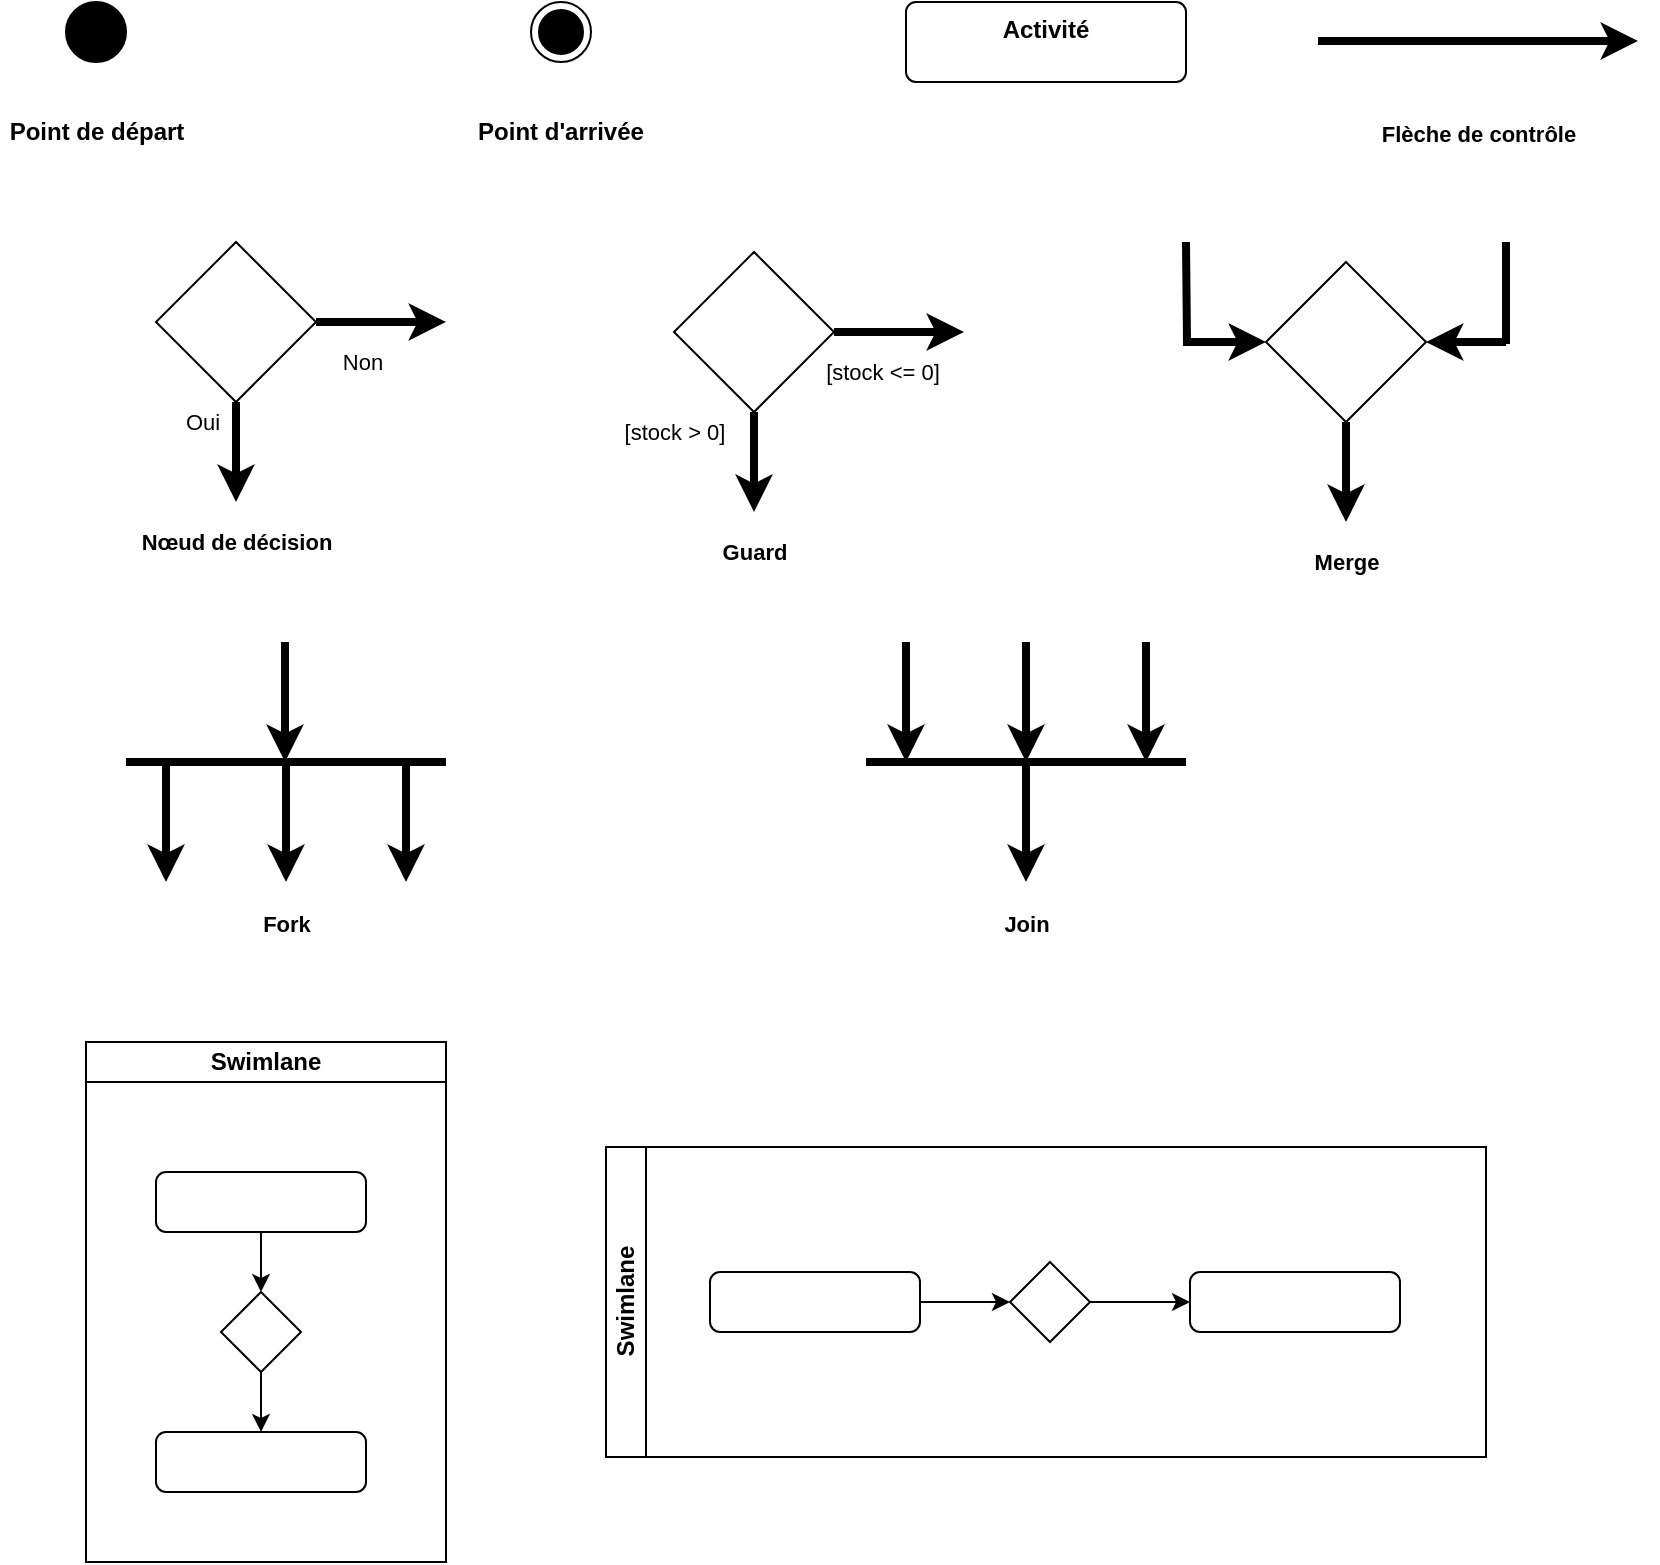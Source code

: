<mxfile version="24.7.8">
  <diagram name="Page-1" id="TDdDkY8nS9CYCiYlYzBD">
    <mxGraphModel dx="1306" dy="834" grid="1" gridSize="10" guides="1" tooltips="1" connect="1" arrows="1" fold="1" page="1" pageScale="1" pageWidth="827" pageHeight="1169" math="0" shadow="0">
      <root>
        <mxCell id="0" />
        <mxCell id="1" parent="0" />
        <mxCell id="XDyLatY3gFYcx12ExS5z-5" value="" style="group" vertex="1" connectable="0" parent="1">
          <mxGeometry x="77.5" y="60" width="95" height="80" as="geometry" />
        </mxCell>
        <mxCell id="XDyLatY3gFYcx12ExS5z-1" value="" style="ellipse;fillColor=strokeColor;html=1;" vertex="1" parent="XDyLatY3gFYcx12ExS5z-5">
          <mxGeometry x="32.5" width="30" height="30" as="geometry" />
        </mxCell>
        <mxCell id="XDyLatY3gFYcx12ExS5z-2" value="&lt;b&gt;Point de départ&lt;/b&gt;" style="text;html=1;align=center;verticalAlign=middle;whiteSpace=wrap;rounded=0;" vertex="1" parent="XDyLatY3gFYcx12ExS5z-5">
          <mxGeometry y="50" width="95" height="30" as="geometry" />
        </mxCell>
        <mxCell id="XDyLatY3gFYcx12ExS5z-6" value="" style="group" vertex="1" connectable="0" parent="1">
          <mxGeometry x="310" y="60" width="95" height="80" as="geometry" />
        </mxCell>
        <mxCell id="XDyLatY3gFYcx12ExS5z-3" value="&lt;b&gt;Point d&#39;arrivée&lt;/b&gt;" style="text;html=1;align=center;verticalAlign=middle;whiteSpace=wrap;rounded=0;" vertex="1" parent="XDyLatY3gFYcx12ExS5z-6">
          <mxGeometry y="50" width="95" height="30" as="geometry" />
        </mxCell>
        <mxCell id="XDyLatY3gFYcx12ExS5z-4" value="" style="ellipse;html=1;shape=endState;fillColor=strokeColor;" vertex="1" parent="XDyLatY3gFYcx12ExS5z-6">
          <mxGeometry x="32.5" width="30" height="30" as="geometry" />
        </mxCell>
        <mxCell id="XDyLatY3gFYcx12ExS5z-7" value="&lt;b&gt;Activité&lt;/b&gt;" style="html=1;align=center;verticalAlign=top;rounded=1;absoluteArcSize=1;arcSize=10;dashed=0;whiteSpace=wrap;" vertex="1" parent="1">
          <mxGeometry x="530" y="60" width="140" height="40" as="geometry" />
        </mxCell>
        <mxCell id="XDyLatY3gFYcx12ExS5z-8" value="" style="endArrow=classic;html=1;rounded=0;strokeWidth=4;" edge="1" parent="1">
          <mxGeometry width="50" height="50" relative="1" as="geometry">
            <mxPoint x="736" y="79.5" as="sourcePoint" />
            <mxPoint x="896" y="79.5" as="targetPoint" />
          </mxGeometry>
        </mxCell>
        <mxCell id="XDyLatY3gFYcx12ExS5z-9" value="&lt;b&gt;Flèche de contrôle&lt;/b&gt;" style="edgeLabel;html=1;align=center;verticalAlign=middle;resizable=0;points=[];" vertex="1" connectable="0" parent="XDyLatY3gFYcx12ExS5z-8">
          <mxGeometry x="0.35" y="3" relative="1" as="geometry">
            <mxPoint x="-28" y="49" as="offset" />
          </mxGeometry>
        </mxCell>
        <mxCell id="XDyLatY3gFYcx12ExS5z-29" value="" style="group" vertex="1" connectable="0" parent="1">
          <mxGeometry x="155" y="180" width="145" height="150" as="geometry" />
        </mxCell>
        <mxCell id="XDyLatY3gFYcx12ExS5z-11" style="edgeStyle=orthogonalEdgeStyle;rounded=0;orthogonalLoop=1;jettySize=auto;html=1;strokeWidth=4;" edge="1" parent="XDyLatY3gFYcx12ExS5z-29" source="XDyLatY3gFYcx12ExS5z-10">
          <mxGeometry relative="1" as="geometry">
            <mxPoint x="145" y="40" as="targetPoint" />
          </mxGeometry>
        </mxCell>
        <mxCell id="XDyLatY3gFYcx12ExS5z-13" value="Oui" style="edgeLabel;html=1;align=center;verticalAlign=middle;resizable=0;points=[];" vertex="1" connectable="0" parent="XDyLatY3gFYcx12ExS5z-11">
          <mxGeometry x="-0.145" y="-1" relative="1" as="geometry">
            <mxPoint x="-85" y="49" as="offset" />
          </mxGeometry>
        </mxCell>
        <mxCell id="XDyLatY3gFYcx12ExS5z-14" value="Non" style="edgeLabel;html=1;align=center;verticalAlign=middle;resizable=0;points=[];" vertex="1" connectable="0" parent="XDyLatY3gFYcx12ExS5z-11">
          <mxGeometry x="-0.389" relative="1" as="geometry">
            <mxPoint x="3" y="20" as="offset" />
          </mxGeometry>
        </mxCell>
        <mxCell id="XDyLatY3gFYcx12ExS5z-12" style="edgeStyle=orthogonalEdgeStyle;rounded=0;orthogonalLoop=1;jettySize=auto;html=1;strokeWidth=4;" edge="1" parent="XDyLatY3gFYcx12ExS5z-29" source="XDyLatY3gFYcx12ExS5z-10">
          <mxGeometry relative="1" as="geometry">
            <mxPoint x="40" y="130" as="targetPoint" />
          </mxGeometry>
        </mxCell>
        <mxCell id="XDyLatY3gFYcx12ExS5z-10" value="" style="rhombus;whiteSpace=wrap;html=1;" vertex="1" parent="XDyLatY3gFYcx12ExS5z-29">
          <mxGeometry width="80" height="80" as="geometry" />
        </mxCell>
        <mxCell id="XDyLatY3gFYcx12ExS5z-15" value="&lt;b&gt;Nœud de décision&lt;/b&gt;" style="edgeLabel;html=1;align=center;verticalAlign=middle;resizable=0;points=[];" vertex="1" connectable="0" parent="XDyLatY3gFYcx12ExS5z-29">
          <mxGeometry x="40" y="150" as="geometry" />
        </mxCell>
        <mxCell id="XDyLatY3gFYcx12ExS5z-30" value="" style="group" vertex="1" connectable="0" parent="1">
          <mxGeometry x="414" y="185" width="145" height="150" as="geometry" />
        </mxCell>
        <mxCell id="XDyLatY3gFYcx12ExS5z-16" style="edgeStyle=orthogonalEdgeStyle;rounded=0;orthogonalLoop=1;jettySize=auto;html=1;strokeWidth=4;" edge="1" parent="XDyLatY3gFYcx12ExS5z-30" source="XDyLatY3gFYcx12ExS5z-20">
          <mxGeometry relative="1" as="geometry">
            <mxPoint x="145" y="40" as="targetPoint" />
          </mxGeometry>
        </mxCell>
        <mxCell id="XDyLatY3gFYcx12ExS5z-17" value="[stock &amp;gt; 0]" style="edgeLabel;html=1;align=center;verticalAlign=middle;resizable=0;points=[];" vertex="1" connectable="0" parent="XDyLatY3gFYcx12ExS5z-16">
          <mxGeometry x="-0.145" y="-1" relative="1" as="geometry">
            <mxPoint x="-108" y="49" as="offset" />
          </mxGeometry>
        </mxCell>
        <mxCell id="XDyLatY3gFYcx12ExS5z-18" value="[stock &amp;lt;= 0]" style="edgeLabel;html=1;align=center;verticalAlign=middle;resizable=0;points=[];" vertex="1" connectable="0" parent="XDyLatY3gFYcx12ExS5z-16">
          <mxGeometry x="-0.389" relative="1" as="geometry">
            <mxPoint x="4" y="20" as="offset" />
          </mxGeometry>
        </mxCell>
        <mxCell id="XDyLatY3gFYcx12ExS5z-19" style="edgeStyle=orthogonalEdgeStyle;rounded=0;orthogonalLoop=1;jettySize=auto;html=1;strokeWidth=4;" edge="1" parent="XDyLatY3gFYcx12ExS5z-30" source="XDyLatY3gFYcx12ExS5z-20">
          <mxGeometry relative="1" as="geometry">
            <mxPoint x="40" y="130" as="targetPoint" />
          </mxGeometry>
        </mxCell>
        <mxCell id="XDyLatY3gFYcx12ExS5z-20" value="" style="rhombus;whiteSpace=wrap;html=1;" vertex="1" parent="XDyLatY3gFYcx12ExS5z-30">
          <mxGeometry width="80" height="80" as="geometry" />
        </mxCell>
        <mxCell id="XDyLatY3gFYcx12ExS5z-21" value="&lt;b&gt;Guard&lt;/b&gt;" style="edgeLabel;html=1;align=center;verticalAlign=middle;resizable=0;points=[];" vertex="1" connectable="0" parent="XDyLatY3gFYcx12ExS5z-30">
          <mxGeometry x="40" y="150" as="geometry" />
        </mxCell>
        <mxCell id="XDyLatY3gFYcx12ExS5z-31" value="" style="group" vertex="1" connectable="0" parent="1">
          <mxGeometry x="670" y="180" width="160" height="160" as="geometry" />
        </mxCell>
        <mxCell id="XDyLatY3gFYcx12ExS5z-22" style="edgeStyle=orthogonalEdgeStyle;rounded=0;orthogonalLoop=1;jettySize=auto;html=1;strokeWidth=4;startArrow=classic;startFill=1;endArrow=none;endFill=0;" edge="1" parent="XDyLatY3gFYcx12ExS5z-31" source="XDyLatY3gFYcx12ExS5z-26">
          <mxGeometry relative="1" as="geometry">
            <mxPoint x="160" as="targetPoint" />
            <Array as="points">
              <mxPoint x="160" y="50" />
              <mxPoint x="160" y="51" />
            </Array>
          </mxGeometry>
        </mxCell>
        <mxCell id="XDyLatY3gFYcx12ExS5z-25" style="edgeStyle=orthogonalEdgeStyle;rounded=0;orthogonalLoop=1;jettySize=auto;html=1;strokeWidth=4;" edge="1" parent="XDyLatY3gFYcx12ExS5z-31" source="XDyLatY3gFYcx12ExS5z-26">
          <mxGeometry relative="1" as="geometry">
            <mxPoint x="80" y="140" as="targetPoint" />
          </mxGeometry>
        </mxCell>
        <mxCell id="XDyLatY3gFYcx12ExS5z-28" style="edgeStyle=orthogonalEdgeStyle;rounded=0;orthogonalLoop=1;jettySize=auto;html=1;exitX=0;exitY=0.5;exitDx=0;exitDy=0;strokeWidth=4;endArrow=none;endFill=0;startArrow=classic;startFill=1;" edge="1" parent="XDyLatY3gFYcx12ExS5z-31" source="XDyLatY3gFYcx12ExS5z-26">
          <mxGeometry relative="1" as="geometry">
            <mxPoint as="targetPoint" />
          </mxGeometry>
        </mxCell>
        <mxCell id="XDyLatY3gFYcx12ExS5z-26" value="" style="rhombus;whiteSpace=wrap;html=1;" vertex="1" parent="XDyLatY3gFYcx12ExS5z-31">
          <mxGeometry x="40" y="10" width="80" height="80" as="geometry" />
        </mxCell>
        <mxCell id="XDyLatY3gFYcx12ExS5z-27" value="&lt;b&gt;Merge&lt;/b&gt;" style="edgeLabel;html=1;align=center;verticalAlign=middle;resizable=0;points=[];" vertex="1" connectable="0" parent="XDyLatY3gFYcx12ExS5z-31">
          <mxGeometry x="80" y="160" as="geometry" />
        </mxCell>
        <mxCell id="XDyLatY3gFYcx12ExS5z-45" value="" style="group" vertex="1" connectable="0" parent="1">
          <mxGeometry x="140" y="380" width="160" height="120" as="geometry" />
        </mxCell>
        <mxCell id="XDyLatY3gFYcx12ExS5z-32" value="" style="endArrow=none;html=1;rounded=0;strokeWidth=4;endFill=0;" edge="1" parent="XDyLatY3gFYcx12ExS5z-45">
          <mxGeometry width="50" height="50" relative="1" as="geometry">
            <mxPoint y="60" as="sourcePoint" />
            <mxPoint x="160" y="60" as="targetPoint" />
          </mxGeometry>
        </mxCell>
        <mxCell id="XDyLatY3gFYcx12ExS5z-33" value="&lt;b&gt;Fork&lt;/b&gt;" style="edgeLabel;html=1;align=center;verticalAlign=middle;resizable=0;points=[];" vertex="1" connectable="0" parent="XDyLatY3gFYcx12ExS5z-32">
          <mxGeometry x="0.35" y="3" relative="1" as="geometry">
            <mxPoint x="-28" y="84" as="offset" />
          </mxGeometry>
        </mxCell>
        <mxCell id="XDyLatY3gFYcx12ExS5z-34" value="" style="endArrow=classic;html=1;rounded=0;strokeWidth=4;" edge="1" parent="XDyLatY3gFYcx12ExS5z-45">
          <mxGeometry width="50" height="50" relative="1" as="geometry">
            <mxPoint x="20" y="60" as="sourcePoint" />
            <mxPoint x="20" y="120" as="targetPoint" />
          </mxGeometry>
        </mxCell>
        <mxCell id="XDyLatY3gFYcx12ExS5z-36" value="" style="endArrow=classic;html=1;rounded=0;strokeWidth=4;" edge="1" parent="XDyLatY3gFYcx12ExS5z-45">
          <mxGeometry width="50" height="50" relative="1" as="geometry">
            <mxPoint x="140" y="60" as="sourcePoint" />
            <mxPoint x="140" y="120" as="targetPoint" />
          </mxGeometry>
        </mxCell>
        <mxCell id="XDyLatY3gFYcx12ExS5z-37" value="" style="endArrow=classic;html=1;rounded=0;strokeWidth=4;" edge="1" parent="XDyLatY3gFYcx12ExS5z-45">
          <mxGeometry width="50" height="50" relative="1" as="geometry">
            <mxPoint x="80" y="60" as="sourcePoint" />
            <mxPoint x="80" y="120" as="targetPoint" />
          </mxGeometry>
        </mxCell>
        <mxCell id="XDyLatY3gFYcx12ExS5z-43" value="" style="endArrow=classic;html=1;rounded=0;strokeWidth=4;" edge="1" parent="XDyLatY3gFYcx12ExS5z-45">
          <mxGeometry width="50" height="50" relative="1" as="geometry">
            <mxPoint x="79.5" as="sourcePoint" />
            <mxPoint x="79.5" y="60" as="targetPoint" />
          </mxGeometry>
        </mxCell>
        <mxCell id="XDyLatY3gFYcx12ExS5z-46" value="" style="group" vertex="1" connectable="0" parent="1">
          <mxGeometry x="510" y="380" width="160" height="120" as="geometry" />
        </mxCell>
        <mxCell id="XDyLatY3gFYcx12ExS5z-38" value="" style="endArrow=none;html=1;rounded=0;strokeWidth=4;endFill=0;" edge="1" parent="XDyLatY3gFYcx12ExS5z-46">
          <mxGeometry width="50" height="50" relative="1" as="geometry">
            <mxPoint y="60" as="sourcePoint" />
            <mxPoint x="160" y="60" as="targetPoint" />
          </mxGeometry>
        </mxCell>
        <mxCell id="XDyLatY3gFYcx12ExS5z-39" value="&lt;b&gt;Join&lt;/b&gt;" style="edgeLabel;html=1;align=center;verticalAlign=middle;resizable=0;points=[];" vertex="1" connectable="0" parent="XDyLatY3gFYcx12ExS5z-38">
          <mxGeometry x="0.35" y="3" relative="1" as="geometry">
            <mxPoint x="-28" y="84" as="offset" />
          </mxGeometry>
        </mxCell>
        <mxCell id="XDyLatY3gFYcx12ExS5z-40" value="" style="endArrow=classic;html=1;rounded=0;strokeWidth=4;" edge="1" parent="XDyLatY3gFYcx12ExS5z-46">
          <mxGeometry width="50" height="50" relative="1" as="geometry">
            <mxPoint x="20" as="sourcePoint" />
            <mxPoint x="20" y="60" as="targetPoint" />
          </mxGeometry>
        </mxCell>
        <mxCell id="XDyLatY3gFYcx12ExS5z-41" value="" style="endArrow=classic;html=1;rounded=0;strokeWidth=4;" edge="1" parent="XDyLatY3gFYcx12ExS5z-46">
          <mxGeometry width="50" height="50" relative="1" as="geometry">
            <mxPoint x="140" as="sourcePoint" />
            <mxPoint x="140" y="60" as="targetPoint" />
          </mxGeometry>
        </mxCell>
        <mxCell id="XDyLatY3gFYcx12ExS5z-42" value="" style="endArrow=classic;html=1;rounded=0;strokeWidth=4;" edge="1" parent="XDyLatY3gFYcx12ExS5z-46">
          <mxGeometry width="50" height="50" relative="1" as="geometry">
            <mxPoint x="80" as="sourcePoint" />
            <mxPoint x="80" y="60" as="targetPoint" />
          </mxGeometry>
        </mxCell>
        <mxCell id="XDyLatY3gFYcx12ExS5z-44" value="" style="endArrow=classic;html=1;rounded=0;strokeWidth=4;" edge="1" parent="XDyLatY3gFYcx12ExS5z-46">
          <mxGeometry width="50" height="50" relative="1" as="geometry">
            <mxPoint x="80" y="60" as="sourcePoint" />
            <mxPoint x="80" y="120" as="targetPoint" />
          </mxGeometry>
        </mxCell>
        <mxCell id="XDyLatY3gFYcx12ExS5z-47" value="Swimlane" style="swimlane;startSize=20;whiteSpace=wrap;html=1;" vertex="1" parent="1">
          <mxGeometry x="120" y="580" width="180" height="260" as="geometry" />
        </mxCell>
        <mxCell id="XDyLatY3gFYcx12ExS5z-59" value="" style="group" vertex="1" connectable="0" parent="XDyLatY3gFYcx12ExS5z-47">
          <mxGeometry x="35" y="65" width="105" height="160" as="geometry" />
        </mxCell>
        <mxCell id="XDyLatY3gFYcx12ExS5z-52" style="edgeStyle=orthogonalEdgeStyle;rounded=0;orthogonalLoop=1;jettySize=auto;html=1;exitX=0.5;exitY=1;exitDx=0;exitDy=0;entryX=0.5;entryY=0;entryDx=0;entryDy=0;" edge="1" parent="XDyLatY3gFYcx12ExS5z-59" source="XDyLatY3gFYcx12ExS5z-49" target="XDyLatY3gFYcx12ExS5z-50">
          <mxGeometry relative="1" as="geometry" />
        </mxCell>
        <mxCell id="XDyLatY3gFYcx12ExS5z-49" value="" style="html=1;align=center;verticalAlign=top;rounded=1;absoluteArcSize=1;arcSize=10;dashed=0;whiteSpace=wrap;" vertex="1" parent="XDyLatY3gFYcx12ExS5z-59">
          <mxGeometry width="105" height="30" as="geometry" />
        </mxCell>
        <mxCell id="XDyLatY3gFYcx12ExS5z-53" style="edgeStyle=orthogonalEdgeStyle;rounded=0;orthogonalLoop=1;jettySize=auto;html=1;entryX=0.5;entryY=0;entryDx=0;entryDy=0;" edge="1" parent="XDyLatY3gFYcx12ExS5z-59" source="XDyLatY3gFYcx12ExS5z-50" target="XDyLatY3gFYcx12ExS5z-51">
          <mxGeometry relative="1" as="geometry" />
        </mxCell>
        <mxCell id="XDyLatY3gFYcx12ExS5z-50" value="" style="rhombus;whiteSpace=wrap;html=1;" vertex="1" parent="XDyLatY3gFYcx12ExS5z-59">
          <mxGeometry x="32.5" y="60" width="40" height="40" as="geometry" />
        </mxCell>
        <mxCell id="XDyLatY3gFYcx12ExS5z-51" value="" style="html=1;align=center;verticalAlign=top;rounded=1;absoluteArcSize=1;arcSize=10;dashed=0;whiteSpace=wrap;" vertex="1" parent="XDyLatY3gFYcx12ExS5z-59">
          <mxGeometry y="130" width="105" height="30" as="geometry" />
        </mxCell>
        <mxCell id="XDyLatY3gFYcx12ExS5z-48" value="Swimlane" style="swimlane;startSize=20;horizontal=0;html=1;whiteSpace=wrap;" vertex="1" parent="1">
          <mxGeometry x="380" y="632.5" width="440" height="155" as="geometry" />
        </mxCell>
        <mxCell id="XDyLatY3gFYcx12ExS5z-54" style="edgeStyle=orthogonalEdgeStyle;rounded=0;orthogonalLoop=1;jettySize=auto;html=1;exitX=1;exitY=0.5;exitDx=0;exitDy=0;entryX=0;entryY=0.5;entryDx=0;entryDy=0;" edge="1" parent="XDyLatY3gFYcx12ExS5z-48" source="XDyLatY3gFYcx12ExS5z-55" target="XDyLatY3gFYcx12ExS5z-57">
          <mxGeometry relative="1" as="geometry" />
        </mxCell>
        <mxCell id="XDyLatY3gFYcx12ExS5z-55" value="" style="html=1;align=center;verticalAlign=top;rounded=1;absoluteArcSize=1;arcSize=10;dashed=0;whiteSpace=wrap;" vertex="1" parent="XDyLatY3gFYcx12ExS5z-48">
          <mxGeometry x="52" y="62.5" width="105" height="30" as="geometry" />
        </mxCell>
        <mxCell id="XDyLatY3gFYcx12ExS5z-56" style="edgeStyle=orthogonalEdgeStyle;rounded=0;orthogonalLoop=1;jettySize=auto;html=1;entryX=0;entryY=0.5;entryDx=0;entryDy=0;" edge="1" parent="XDyLatY3gFYcx12ExS5z-48" source="XDyLatY3gFYcx12ExS5z-57" target="XDyLatY3gFYcx12ExS5z-58">
          <mxGeometry relative="1" as="geometry" />
        </mxCell>
        <mxCell id="XDyLatY3gFYcx12ExS5z-57" value="" style="rhombus;whiteSpace=wrap;html=1;" vertex="1" parent="XDyLatY3gFYcx12ExS5z-48">
          <mxGeometry x="202" y="57.5" width="40" height="40" as="geometry" />
        </mxCell>
        <mxCell id="XDyLatY3gFYcx12ExS5z-58" value="" style="html=1;align=center;verticalAlign=top;rounded=1;absoluteArcSize=1;arcSize=10;dashed=0;whiteSpace=wrap;" vertex="1" parent="XDyLatY3gFYcx12ExS5z-48">
          <mxGeometry x="292" y="62.5" width="105" height="30" as="geometry" />
        </mxCell>
      </root>
    </mxGraphModel>
  </diagram>
</mxfile>
